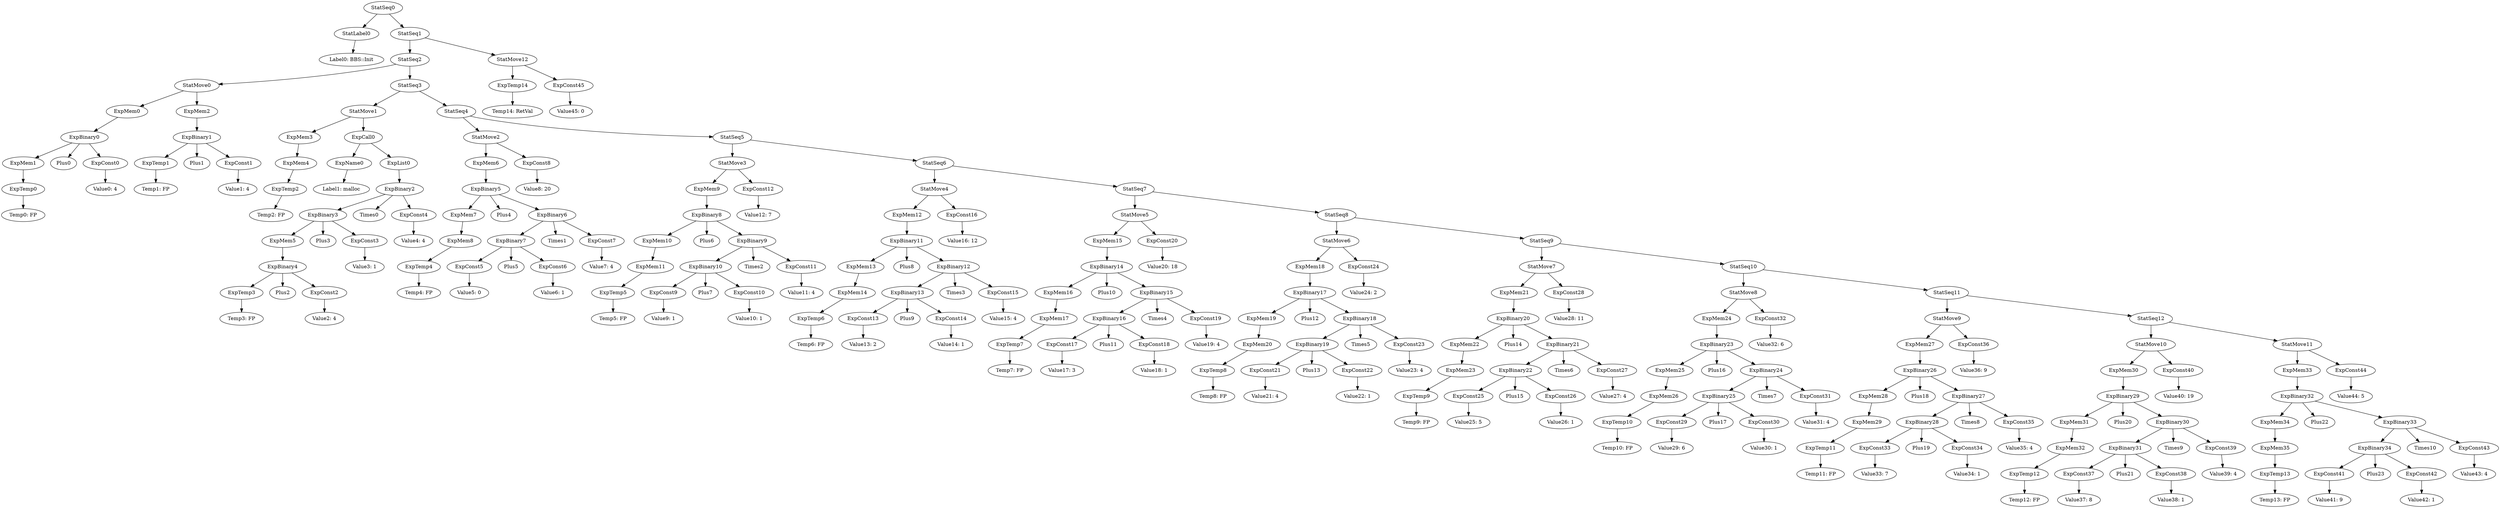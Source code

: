 digraph {
	ordering = out;
	ExpConst44 -> "Value44: 5";
	ExpBinary33 -> ExpBinary34;
	ExpBinary33 -> Times10;
	ExpBinary33 -> ExpConst43;
	ExpConst42 -> "Value42: 1";
	ExpBinary34 -> ExpConst41;
	ExpBinary34 -> Plus23;
	ExpBinary34 -> ExpConst42;
	ExpMem34 -> ExpMem35;
	StatSeq12 -> StatMove10;
	StatSeq12 -> StatMove11;
	ExpMem35 -> ExpTemp13;
	ExpConst40 -> "Value40: 19";
	StatMove10 -> ExpMem30;
	StatMove10 -> ExpConst40;
	ExpMem30 -> ExpBinary29;
	ExpConst39 -> "Value39: 4";
	ExpConst38 -> "Value38: 1";
	ExpMem31 -> ExpMem32;
	StatSeq11 -> StatMove9;
	StatSeq11 -> StatSeq12;
	ExpConst36 -> "Value36: 9";
	StatMove9 -> ExpMem27;
	StatMove9 -> ExpConst36;
	ExpTemp13 -> "Temp13: FP";
	ExpConst35 -> "Value35: 4";
	ExpConst34 -> "Value34: 1";
	ExpConst33 -> "Value33: 7";
	ExpBinary26 -> ExpMem28;
	ExpBinary26 -> Plus18;
	ExpBinary26 -> ExpBinary27;
	ExpMem29 -> ExpTemp11;
	ExpTemp11 -> "Temp11: FP";
	StatSeq10 -> StatMove8;
	StatSeq10 -> StatSeq11;
	StatMove8 -> ExpMem24;
	StatMove8 -> ExpConst32;
	ExpMem24 -> ExpBinary23;
	ExpBinary24 -> ExpBinary25;
	ExpBinary24 -> Times7;
	ExpBinary24 -> ExpConst31;
	ExpBinary25 -> ExpConst29;
	ExpBinary25 -> Plus17;
	ExpBinary25 -> ExpConst30;
	ExpConst29 -> "Value29: 6";
	ExpMem25 -> ExpMem26;
	ExpMem26 -> ExpTemp10;
	StatSeq9 -> StatMove7;
	StatSeq9 -> StatSeq10;
	StatMove7 -> ExpMem21;
	StatMove7 -> ExpConst28;
	ExpBinary21 -> ExpBinary22;
	ExpBinary21 -> Times6;
	ExpBinary21 -> ExpConst27;
	ExpConst25 -> "Value25: 5";
	ExpBinary20 -> ExpMem22;
	ExpBinary20 -> Plus14;
	ExpBinary20 -> ExpBinary21;
	ExpMem22 -> ExpMem23;
	ExpBinary8 -> ExpMem10;
	ExpBinary8 -> Plus6;
	ExpBinary8 -> ExpBinary9;
	ExpBinary28 -> ExpConst33;
	ExpBinary28 -> Plus19;
	ExpBinary28 -> ExpConst34;
	ExpConst4 -> "Value4: 4";
	ExpMem6 -> ExpBinary5;
	ExpConst30 -> "Value30: 1";
	ExpTemp10 -> "Temp10: FP";
	ExpMem10 -> ExpMem11;
	ExpBinary18 -> ExpBinary19;
	ExpBinary18 -> Times5;
	ExpBinary18 -> ExpConst23;
	StatMove11 -> ExpMem33;
	StatMove11 -> ExpConst44;
	ExpConst37 -> "Value37: 8";
	ExpMem11 -> ExpTemp5;
	ExpBinary5 -> ExpMem7;
	ExpBinary5 -> Plus4;
	ExpBinary5 -> ExpBinary6;
	ExpTemp4 -> "Temp4: FP";
	StatSeq3 -> StatMove1;
	StatSeq3 -> StatSeq4;
	ExpConst15 -> "Value15: 4";
	ExpBinary27 -> ExpBinary28;
	ExpBinary27 -> Times8;
	ExpBinary27 -> ExpConst35;
	ExpList0 -> ExpBinary2;
	ExpConst16 -> "Value16: 12";
	ExpMem8 -> ExpTemp4;
	ExpBinary2 -> ExpBinary3;
	ExpBinary2 -> Times0;
	ExpBinary2 -> ExpConst4;
	ExpConst41 -> "Value41: 9";
	ExpBinary22 -> ExpConst25;
	ExpBinary22 -> Plus15;
	ExpBinary22 -> ExpConst26;
	StatLabel0 -> "Label0: BBS::Init";
	ExpMem5 -> ExpBinary4;
	ExpTemp12 -> "Temp12: FP";
	ExpConst23 -> "Value23: 4";
	ExpConst7 -> "Value7: 4";
	ExpConst3 -> "Value3: 1";
	ExpMem7 -> ExpMem8;
	ExpBinary3 -> ExpMem5;
	ExpBinary3 -> Plus3;
	ExpBinary3 -> ExpConst3;
	ExpConst26 -> "Value26: 1";
	ExpConst2 -> "Value2: 4";
	ExpConst17 -> "Value17: 3";
	ExpConst43 -> "Value43: 4";
	ExpMem16 -> ExpMem17;
	ExpBinary6 -> ExpBinary7;
	ExpBinary6 -> Times1;
	ExpBinary6 -> ExpConst7;
	ExpMem0 -> ExpBinary0;
	ExpMem3 -> ExpMem4;
	StatMove0 -> ExpMem0;
	StatMove0 -> ExpMem2;
	ExpConst0 -> "Value0: 4";
	ExpConst31 -> "Value31: 4";
	ExpMem1 -> ExpTemp0;
	ExpConst6 -> "Value6: 1";
	ExpMem9 -> ExpBinary8;
	ExpConst12 -> "Value12: 7";
	ExpConst32 -> "Value32: 6";
	ExpMem15 -> ExpBinary14;
	ExpTemp8 -> "Temp8: FP";
	ExpBinary4 -> ExpTemp3;
	ExpBinary4 -> Plus2;
	ExpBinary4 -> ExpConst2;
	ExpTemp1 -> "Temp1: FP";
	ExpMem21 -> ExpBinary20;
	ExpConst5 -> "Value5: 0";
	StatSeq0 -> StatLabel0;
	StatSeq0 -> StatSeq1;
	ExpConst22 -> "Value22: 1";
	ExpTemp3 -> "Temp3: FP";
	ExpMem33 -> ExpBinary32;
	StatSeq8 -> StatMove6;
	StatSeq8 -> StatSeq9;
	ExpTemp0 -> "Temp0: FP";
	ExpTemp7 -> "Temp7: FP";
	ExpConst1 -> "Value1: 4";
	StatMove1 -> ExpMem3;
	StatMove1 -> ExpCall0;
	ExpMem13 -> ExpMem14;
	StatSeq2 -> StatMove0;
	StatSeq2 -> StatSeq3;
	ExpTemp2 -> "Temp2: FP";
	StatMove12 -> ExpTemp14;
	StatMove12 -> ExpConst45;
	ExpTemp14 -> "Temp14: RetVal";
	ExpConst19 -> "Value19: 4";
	ExpBinary32 -> ExpMem34;
	ExpBinary32 -> Plus22;
	ExpBinary32 -> ExpBinary33;
	ExpBinary0 -> ExpMem1;
	ExpBinary0 -> Plus0;
	ExpBinary0 -> ExpConst0;
	ExpMem20 -> ExpTemp8;
	ExpBinary31 -> ExpConst37;
	ExpBinary31 -> Plus21;
	ExpBinary31 -> ExpConst38;
	ExpBinary11 -> ExpMem13;
	ExpBinary11 -> Plus8;
	ExpBinary11 -> ExpBinary12;
	ExpMem4 -> ExpTemp2;
	ExpConst8 -> "Value8: 20";
	ExpName0 -> "Label1: malloc";
	ExpMem32 -> ExpTemp12;
	ExpMem14 -> ExpTemp6;
	StatSeq4 -> StatMove2;
	StatSeq4 -> StatSeq5;
	StatSeq1 -> StatSeq2;
	StatSeq1 -> StatMove12;
	ExpMem2 -> ExpBinary1;
	ExpCall0 -> ExpName0;
	ExpCall0 -> ExpList0;
	ExpBinary10 -> ExpConst9;
	ExpBinary10 -> Plus7;
	ExpBinary10 -> ExpConst10;
	ExpMem17 -> ExpTemp7;
	ExpBinary1 -> ExpTemp1;
	ExpBinary1 -> Plus1;
	ExpBinary1 -> ExpConst1;
	ExpConst10 -> "Value10: 1";
	ExpConst9 -> "Value9: 1";
	StatMove5 -> ExpMem15;
	StatMove5 -> ExpConst20;
	StatMove4 -> ExpMem12;
	StatMove4 -> ExpConst16;
	ExpBinary30 -> ExpBinary31;
	ExpBinary30 -> Times9;
	ExpBinary30 -> ExpConst39;
	ExpMem27 -> ExpBinary26;
	ExpBinary7 -> ExpConst5;
	ExpBinary7 -> Plus5;
	ExpBinary7 -> ExpConst6;
	ExpBinary9 -> ExpBinary10;
	ExpBinary9 -> Times2;
	ExpBinary9 -> ExpConst11;
	ExpTemp9 -> "Temp9: FP";
	ExpConst11 -> "Value11: 4";
	ExpTemp6 -> "Temp6: FP";
	ExpConst13 -> "Value13: 2";
	ExpConst45 -> "Value45: 0";
	ExpBinary23 -> ExpMem25;
	ExpBinary23 -> Plus16;
	ExpBinary23 -> ExpBinary24;
	StatMove2 -> ExpMem6;
	StatMove2 -> ExpConst8;
	ExpBinary13 -> ExpConst13;
	ExpBinary13 -> Plus9;
	ExpBinary13 -> ExpConst14;
	ExpConst20 -> "Value20: 18";
	ExpConst14 -> "Value14: 1";
	ExpConst18 -> "Value18: 1";
	ExpBinary12 -> ExpBinary13;
	ExpBinary12 -> Times3;
	ExpBinary12 -> ExpConst15;
	ExpConst27 -> "Value27: 4";
	StatSeq7 -> StatMove5;
	StatSeq7 -> StatSeq8;
	ExpMem12 -> ExpBinary11;
	StatSeq6 -> StatMove4;
	StatSeq6 -> StatSeq7;
	ExpBinary29 -> ExpMem31;
	ExpBinary29 -> Plus20;
	ExpBinary29 -> ExpBinary30;
	StatSeq5 -> StatMove3;
	StatSeq5 -> StatSeq6;
	ExpBinary14 -> ExpMem16;
	ExpBinary14 -> Plus10;
	ExpBinary14 -> ExpBinary15;
	ExpConst28 -> "Value28: 11";
	ExpBinary16 -> ExpConst17;
	ExpBinary16 -> Plus11;
	ExpBinary16 -> ExpConst18;
	ExpBinary15 -> ExpBinary16;
	ExpBinary15 -> Times4;
	ExpBinary15 -> ExpConst19;
	StatMove6 -> ExpMem18;
	StatMove6 -> ExpConst24;
	ExpMem19 -> ExpMem20;
	ExpTemp5 -> "Temp5: FP";
	ExpBinary17 -> ExpMem19;
	ExpBinary17 -> Plus12;
	ExpBinary17 -> ExpBinary18;
	ExpConst21 -> "Value21: 4";
	ExpMem28 -> ExpMem29;
	ExpBinary19 -> ExpConst21;
	ExpBinary19 -> Plus13;
	ExpBinary19 -> ExpConst22;
	ExpMem18 -> ExpBinary17;
	StatMove3 -> ExpMem9;
	StatMove3 -> ExpConst12;
	ExpConst24 -> "Value24: 2";
	ExpMem23 -> ExpTemp9;
}

